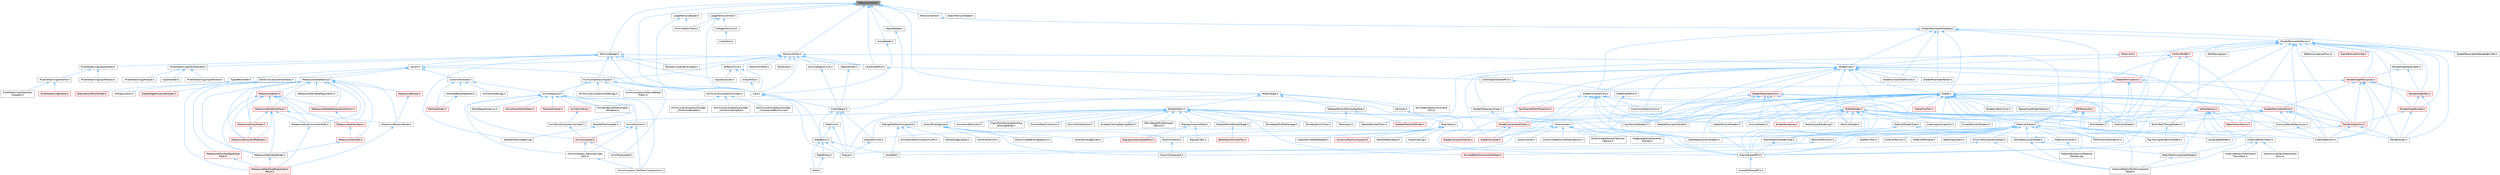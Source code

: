 digraph "MemoryArchive.h"
{
 // INTERACTIVE_SVG=YES
 // LATEX_PDF_SIZE
  bgcolor="transparent";
  edge [fontname=Helvetica,fontsize=10,labelfontname=Helvetica,labelfontsize=10];
  node [fontname=Helvetica,fontsize=10,shape=box,height=0.2,width=0.4];
  Node1 [id="Node000001",label="MemoryArchive.h",height=0.2,width=0.4,color="gray40", fillcolor="grey60", style="filled", fontcolor="black",tooltip=" "];
  Node1 -> Node2 [id="edge1_Node000001_Node000002",dir="back",color="steelblue1",style="solid",tooltip=" "];
  Node2 [id="Node000002",label="ArrayReader.h",height=0.2,width=0.4,color="grey40", fillcolor="white", style="filled",URL="$d8/d40/ArrayReader_8h.html",tooltip=" "];
  Node2 -> Node3 [id="edge2_Node000002_Node000003",dir="back",color="steelblue1",style="solid",tooltip=" "];
  Node3 [id="Node000003",label="Core.h",height=0.2,width=0.4,color="grey40", fillcolor="white", style="filled",URL="$d6/dd7/Core_8h.html",tooltip=" "];
  Node3 -> Node4 [id="edge3_Node000003_Node000004",dir="back",color="steelblue1",style="solid",tooltip=" "];
  Node4 [id="Node000004",label="CoreUObject.h",height=0.2,width=0.4,color="grey40", fillcolor="white", style="filled",URL="$d0/ded/CoreUObject_8h.html",tooltip=" "];
  Node4 -> Node5 [id="edge4_Node000004_Node000005",dir="back",color="steelblue1",style="solid",tooltip=" "];
  Node5 [id="Node000005",label="Engine.h",height=0.2,width=0.4,color="grey40", fillcolor="white", style="filled",URL="$d1/d34/Public_2Engine_8h.html",tooltip=" "];
  Node4 -> Node6 [id="edge5_Node000004_Node000006",dir="back",color="steelblue1",style="solid",tooltip=" "];
  Node6 [id="Node000006",label="EngineMinimal.h",height=0.2,width=0.4,color="grey40", fillcolor="white", style="filled",URL="$d0/d2c/EngineMinimal_8h.html",tooltip=" "];
  Node6 -> Node5 [id="edge6_Node000006_Node000005",dir="back",color="steelblue1",style="solid",tooltip=" "];
  Node4 -> Node7 [id="edge7_Node000004_Node000007",dir="back",color="steelblue1",style="solid",tooltip=" "];
  Node7 [id="Node000007",label="SlateBasics.h",height=0.2,width=0.4,color="grey40", fillcolor="white", style="filled",URL="$da/d2f/SlateBasics_8h.html",tooltip=" "];
  Node7 -> Node5 [id="edge8_Node000007_Node000005",dir="back",color="steelblue1",style="solid",tooltip=" "];
  Node7 -> Node8 [id="edge9_Node000007_Node000008",dir="back",color="steelblue1",style="solid",tooltip=" "];
  Node8 [id="Node000008",label="Slate.h",height=0.2,width=0.4,color="grey40", fillcolor="white", style="filled",URL="$d2/dc0/Slate_8h.html",tooltip=" "];
  Node7 -> Node9 [id="edge10_Node000007_Node000009",dir="back",color="steelblue1",style="solid",tooltip=" "];
  Node9 [id="Node000009",label="SlateExtras.h",height=0.2,width=0.4,color="grey40", fillcolor="white", style="filled",URL="$d8/dec/SlateExtras_8h.html",tooltip=" "];
  Node9 -> Node8 [id="edge11_Node000009_Node000008",dir="back",color="steelblue1",style="solid",tooltip=" "];
  Node7 -> Node10 [id="edge12_Node000007_Node000010",dir="back",color="steelblue1",style="solid",tooltip=" "];
  Node10 [id="Node000010",label="UnrealEd.h",height=0.2,width=0.4,color="grey40", fillcolor="white", style="filled",URL="$d2/d5f/UnrealEd_8h.html",tooltip=" "];
  Node4 -> Node11 [id="edge13_Node000004_Node000011",dir="back",color="steelblue1",style="solid",tooltip=" "];
  Node11 [id="Node000011",label="SlateCore.h",height=0.2,width=0.4,color="grey40", fillcolor="white", style="filled",URL="$dc/d03/SlateCore_8h.html",tooltip=" "];
  Node11 -> Node5 [id="edge14_Node000011_Node000005",dir="back",color="steelblue1",style="solid",tooltip=" "];
  Node11 -> Node7 [id="edge15_Node000011_Node000007",dir="back",color="steelblue1",style="solid",tooltip=" "];
  Node3 -> Node5 [id="edge16_Node000003_Node000005",dir="back",color="steelblue1",style="solid",tooltip=" "];
  Node3 -> Node7 [id="edge17_Node000003_Node000007",dir="back",color="steelblue1",style="solid",tooltip=" "];
  Node1 -> Node3 [id="edge18_Node000001_Node000003",dir="back",color="steelblue1",style="solid",tooltip=" "];
  Node1 -> Node12 [id="edge19_Node000001_Node000012",dir="back",color="steelblue1",style="solid",tooltip=" "];
  Node12 [id="Node000012",label="CoreSharedPCH.h",height=0.2,width=0.4,color="grey40", fillcolor="white", style="filled",URL="$d8/de5/CoreSharedPCH_8h.html",tooltip=" "];
  Node12 -> Node13 [id="edge20_Node000012_Node000013",dir="back",color="steelblue1",style="solid",tooltip=" "];
  Node13 [id="Node000013",label="CoreUObjectSharedPCH.h",height=0.2,width=0.4,color="grey40", fillcolor="white", style="filled",URL="$de/d2f/CoreUObjectSharedPCH_8h.html",tooltip=" "];
  Node13 -> Node14 [id="edge21_Node000013_Node000014",dir="back",color="steelblue1",style="solid",tooltip=" "];
  Node14 [id="Node000014",label="SlateSharedPCH.h",height=0.2,width=0.4,color="grey40", fillcolor="white", style="filled",URL="$d1/dfc/SlateSharedPCH_8h.html",tooltip=" "];
  Node14 -> Node15 [id="edge22_Node000014_Node000015",dir="back",color="steelblue1",style="solid",tooltip=" "];
  Node15 [id="Node000015",label="EngineSharedPCH.h",height=0.2,width=0.4,color="grey40", fillcolor="white", style="filled",URL="$dc/dbb/EngineSharedPCH_8h.html",tooltip=" "];
  Node15 -> Node16 [id="edge23_Node000015_Node000016",dir="back",color="steelblue1",style="solid",tooltip=" "];
  Node16 [id="Node000016",label="UnrealEdSharedPCH.h",height=0.2,width=0.4,color="grey40", fillcolor="white", style="filled",URL="$d1/de6/UnrealEdSharedPCH_8h.html",tooltip=" "];
  Node1 -> Node17 [id="edge24_Node000001_Node000017",dir="back",color="steelblue1",style="solid",tooltip=" "];
  Node17 [id="Node000017",label="LargeMemoryReader.h",height=0.2,width=0.4,color="grey40", fillcolor="white", style="filled",URL="$db/dd8/LargeMemoryReader_8h.html",tooltip=" "];
  Node17 -> Node18 [id="edge25_Node000017_Node000018",dir="back",color="steelblue1",style="solid",tooltip=" "];
  Node18 [id="Node000018",label="ArchiveStackTrace.h",height=0.2,width=0.4,color="grey40", fillcolor="white", style="filled",URL="$d9/d16/ArchiveStackTrace_8h.html",tooltip=" "];
  Node17 -> Node3 [id="edge26_Node000017_Node000003",dir="back",color="steelblue1",style="solid",tooltip=" "];
  Node1 -> Node19 [id="edge27_Node000001_Node000019",dir="back",color="steelblue1",style="solid",tooltip=" "];
  Node19 [id="Node000019",label="LargeMemoryWriter.h",height=0.2,width=0.4,color="grey40", fillcolor="white", style="filled",URL="$dd/d9e/LargeMemoryWriter_8h.html",tooltip=" "];
  Node19 -> Node18 [id="edge28_Node000019_Node000018",dir="back",color="steelblue1",style="solid",tooltip=" "];
  Node19 -> Node3 [id="edge29_Node000019_Node000003",dir="back",color="steelblue1",style="solid",tooltip=" "];
  Node19 -> Node20 [id="edge30_Node000019_Node000020",dir="back",color="steelblue1",style="solid",tooltip=" "];
  Node20 [id="Node000020",label="FileRegionArchive.h",height=0.2,width=0.4,color="grey40", fillcolor="white", style="filled",URL="$d1/dfe/FileRegionArchive_8h.html",tooltip=" "];
  Node20 -> Node21 [id="edge31_Node000020_Node000021",dir="back",color="steelblue1",style="solid",tooltip=" "];
  Node21 [id="Node000021",label="LinkerSave.h",height=0.2,width=0.4,color="grey40", fillcolor="white", style="filled",URL="$d5/d31/LinkerSave_8h.html",tooltip=" "];
  Node1 -> Node22 [id="edge32_Node000001_Node000022",dir="back",color="steelblue1",style="solid",tooltip=" "];
  Node22 [id="Node000022",label="MemoryHasher.h",height=0.2,width=0.4,color="grey40", fillcolor="white", style="filled",URL="$d5/de0/MemoryHasher_8h.html",tooltip=" "];
  Node22 -> Node23 [id="edge33_Node000022_Node000023",dir="back",color="steelblue1",style="solid",tooltip=" "];
  Node23 [id="Node000023",label="ShaderParameterMetadata.h",height=0.2,width=0.4,color="grey40", fillcolor="white", style="filled",URL="$d6/df9/ShaderParameterMetadata_8h.html",tooltip=" "];
  Node23 -> Node24 [id="edge34_Node000023_Node000024",dir="back",color="steelblue1",style="solid",tooltip=" "];
  Node24 [id="Node000024",label="BinkShaders.h",height=0.2,width=0.4,color="grey40", fillcolor="white", style="filled",URL="$d8/d97/BinkShaders_8h.html",tooltip=" "];
  Node23 -> Node25 [id="edge35_Node000023_Node000025",dir="back",color="steelblue1",style="solid",tooltip=" "];
  Node25 [id="Node000025",label="Shader.h",height=0.2,width=0.4,color="grey40", fillcolor="white", style="filled",URL="$d2/dac/Shader_8h.html",tooltip=" "];
  Node25 -> Node24 [id="edge36_Node000025_Node000024",dir="back",color="steelblue1",style="solid",tooltip=" "];
  Node25 -> Node26 [id="edge37_Node000025_Node000026",dir="back",color="steelblue1",style="solid",tooltip=" "];
  Node26 [id="Node000026",label="ClearReplacementShaders.h",height=0.2,width=0.4,color="grey40", fillcolor="white", style="filled",URL="$d9/d4e/ClearReplacementShaders_8h.html",tooltip=" "];
  Node25 -> Node27 [id="edge38_Node000025_Node000027",dir="back",color="steelblue1",style="solid",tooltip=" "];
  Node27 [id="Node000027",label="CommonRenderResources.h",height=0.2,width=0.4,color="grey40", fillcolor="white", style="filled",URL="$d3/d27/CommonRenderResources_8h.html",tooltip=" "];
  Node27 -> Node28 [id="edge39_Node000027_Node000028",dir="back",color="steelblue1",style="solid",tooltip=" "];
  Node28 [id="Node000028",label="PixelShaderUtils.h",height=0.2,width=0.4,color="grey40", fillcolor="white", style="filled",URL="$d1/dc7/PixelShaderUtils_8h.html",tooltip=" "];
  Node25 -> Node29 [id="edge40_Node000025_Node000029",dir="back",color="steelblue1",style="solid",tooltip=" "];
  Node29 [id="Node000029",label="CopyTextureShaders.h",height=0.2,width=0.4,color="grey40", fillcolor="white", style="filled",URL="$dc/d7f/CopyTextureShaders_8h.html",tooltip=" "];
  Node25 -> Node30 [id="edge41_Node000025_Node000030",dir="back",color="steelblue1",style="solid",tooltip=" "];
  Node30 [id="Node000030",label="CubemapUnwrapUtils.h",height=0.2,width=0.4,color="grey40", fillcolor="white", style="filled",URL="$dd/d68/CubemapUnwrapUtils_8h.html",tooltip=" "];
  Node25 -> Node31 [id="edge42_Node000025_Node000031",dir="back",color="steelblue1",style="solid",tooltip=" "];
  Node31 [id="Node000031",label="DebugViewModeInterface.h",height=0.2,width=0.4,color="grey40", fillcolor="white", style="filled",URL="$d9/dfb/DebugViewModeInterface_8h.html",tooltip=" "];
  Node25 -> Node15 [id="edge43_Node000025_Node000015",dir="back",color="steelblue1",style="solid",tooltip=" "];
  Node25 -> Node32 [id="edge44_Node000025_Node000032",dir="back",color="steelblue1",style="solid",tooltip=" "];
  Node32 [id="Node000032",label="GlobalShader.h",height=0.2,width=0.4,color="red", fillcolor="#FFF0F0", style="filled",URL="$db/de3/GlobalShader_8h.html",tooltip=" "];
  Node32 -> Node24 [id="edge45_Node000032_Node000024",dir="back",color="steelblue1",style="solid",tooltip=" "];
  Node32 -> Node33 [id="edge46_Node000032_Node000033",dir="back",color="steelblue1",style="solid",tooltip=" "];
  Node33 [id="Node000033",label="BuiltInRayTracingShaders.h",height=0.2,width=0.4,color="grey40", fillcolor="white", style="filled",URL="$d4/d9b/BuiltInRayTracingShaders_8h.html",tooltip=" "];
  Node33 -> Node34 [id="edge47_Node000033_Node000034",dir="back",color="steelblue1",style="solid",tooltip=" "];
  Node34 [id="Node000034",label="RayTracingValidationShaders.h",height=0.2,width=0.4,color="grey40", fillcolor="white", style="filled",URL="$d2/d6c/RayTracingValidationShaders_8h.html",tooltip=" "];
  Node32 -> Node26 [id="edge48_Node000032_Node000026",dir="back",color="steelblue1",style="solid",tooltip=" "];
  Node32 -> Node27 [id="edge49_Node000032_Node000027",dir="back",color="steelblue1",style="solid",tooltip=" "];
  Node32 -> Node29 [id="edge50_Node000032_Node000029",dir="back",color="steelblue1",style="solid",tooltip=" "];
  Node32 -> Node30 [id="edge51_Node000032_Node000030",dir="back",color="steelblue1",style="solid",tooltip=" "];
  Node32 -> Node15 [id="edge52_Node000032_Node000015",dir="back",color="steelblue1",style="solid",tooltip=" "];
  Node32 -> Node35 [id="edge53_Node000032_Node000035",dir="back",color="steelblue1",style="solid",tooltip=" "];
  Node35 [id="Node000035",label="MaterialShaderType.h",height=0.2,width=0.4,color="grey40", fillcolor="white", style="filled",URL="$d9/d8e/MaterialShaderType_8h.html",tooltip=" "];
  Node35 -> Node15 [id="edge54_Node000035_Node000015",dir="back",color="steelblue1",style="solid",tooltip=" "];
  Node35 -> Node36 [id="edge55_Node000035_Node000036",dir="back",color="steelblue1",style="solid",tooltip=" "];
  Node36 [id="Node000036",label="MeshMaterialShaderType.h",height=0.2,width=0.4,color="grey40", fillcolor="white", style="filled",URL="$d1/d45/MeshMaterialShaderType_8h.html",tooltip=" "];
  Node36 -> Node15 [id="edge56_Node000036_Node000015",dir="back",color="steelblue1",style="solid",tooltip=" "];
  Node35 -> Node37 [id="edge57_Node000035_Node000037",dir="back",color="steelblue1",style="solid",tooltip=" "];
  Node37 [id="Node000037",label="NaniteResourcesHelper.h",height=0.2,width=0.4,color="grey40", fillcolor="white", style="filled",URL="$dc/d48/NaniteResourcesHelper_8h.html",tooltip=" "];
  Node37 -> Node38 [id="edge58_Node000037_Node000038",dir="back",color="steelblue1",style="solid",tooltip=" "];
  Node38 [id="Node000038",label="InstancedStaticMeshComponent\lHelper.h",height=0.2,width=0.4,color="grey40", fillcolor="white", style="filled",URL="$dc/dc7/InstancedStaticMeshComponentHelper_8h.html",tooltip=" "];
  Node37 -> Node37 [id="edge59_Node000037_Node000037",dir="back",color="steelblue1",style="solid",tooltip=" "];
  Node37 -> Node39 [id="edge60_Node000037_Node000039",dir="back",color="steelblue1",style="solid",tooltip=" "];
  Node39 [id="Node000039",label="StaticMeshComponentHelper.h",height=0.2,width=0.4,color="grey40", fillcolor="white", style="filled",URL="$dc/dc1/StaticMeshComponentHelper_8h.html",tooltip=" "];
  Node39 -> Node38 [id="edge61_Node000039_Node000038",dir="back",color="steelblue1",style="solid",tooltip=" "];
  Node32 -> Node41 [id="edge62_Node000032_Node000041",dir="back",color="steelblue1",style="solid",tooltip=" "];
  Node41 [id="Node000041",label="OculusShaders.h",height=0.2,width=0.4,color="grey40", fillcolor="white", style="filled",URL="$d5/d66/OculusShaders_8h.html",tooltip=" "];
  Node32 -> Node42 [id="edge63_Node000032_Node000042",dir="back",color="steelblue1",style="solid",tooltip=" "];
  Node42 [id="Node000042",label="OneColorShader.h",height=0.2,width=0.4,color="grey40", fillcolor="white", style="filled",URL="$dc/d2c/OneColorShader_8h.html",tooltip=" "];
  Node32 -> Node28 [id="edge64_Node000032_Node000028",dir="back",color="steelblue1",style="solid",tooltip=" "];
  Node32 -> Node44 [id="edge65_Node000032_Node000044",dir="back",color="steelblue1",style="solid",tooltip=" "];
  Node44 [id="Node000044",label="ResolveShader.h",height=0.2,width=0.4,color="grey40", fillcolor="white", style="filled",URL="$d0/d1c/ResolveShader_8h.html",tooltip=" "];
  Node32 -> Node45 [id="edge66_Node000032_Node000045",dir="back",color="steelblue1",style="solid",tooltip=" "];
  Node45 [id="Node000045",label="ScreenRendering.h",height=0.2,width=0.4,color="red", fillcolor="#FFF0F0", style="filled",URL="$d8/d7a/ScreenRendering_8h.html",tooltip=" "];
  Node32 -> Node48 [id="edge67_Node000032_Node000048",dir="back",color="steelblue1",style="solid",tooltip=" "];
  Node48 [id="Node000048",label="SimpleElementShaders.h",height=0.2,width=0.4,color="grey40", fillcolor="white", style="filled",URL="$d3/df4/SimpleElementShaders_8h.html",tooltip=" "];
  Node32 -> Node49 [id="edge68_Node000032_Node000049",dir="back",color="steelblue1",style="solid",tooltip=" "];
  Node49 [id="Node000049",label="StereoLayerRendering.h",height=0.2,width=0.4,color="grey40", fillcolor="white", style="filled",URL="$d9/dee/StereoLayerRendering_8h.html",tooltip=" "];
  Node32 -> Node50 [id="edge69_Node000032_Node000050",dir="back",color="steelblue1",style="solid",tooltip=" "];
  Node50 [id="Node000050",label="UpdateDescriptorHandle.h",height=0.2,width=0.4,color="grey40", fillcolor="white", style="filled",URL="$d4/dfc/UpdateDescriptorHandle_8h.html",tooltip=" "];
  Node32 -> Node51 [id="edge70_Node000032_Node000051",dir="back",color="steelblue1",style="solid",tooltip=" "];
  Node51 [id="Node000051",label="UpdateTextureShaders.h",height=0.2,width=0.4,color="grey40", fillcolor="white", style="filled",URL="$d6/d1e/UpdateTextureShaders_8h.html",tooltip=" "];
  Node25 -> Node52 [id="edge71_Node000025_Node000052",dir="back",color="steelblue1",style="solid",tooltip=" "];
  Node52 [id="Node000052",label="HairStrandsMeshProjection.h",height=0.2,width=0.4,color="red", fillcolor="#FFF0F0", style="filled",URL="$d9/d55/HairStrandsMeshProjection_8h.html",tooltip=" "];
  Node52 -> Node53 [id="edge72_Node000052_Node000053",dir="back",color="steelblue1",style="solid",tooltip=" "];
  Node53 [id="Node000053",label="GroomBindingBuilder.h",height=0.2,width=0.4,color="grey40", fillcolor="white", style="filled",URL="$d2/d2f/GroomBindingBuilder_8h.html",tooltip=" "];
  Node25 -> Node66 [id="edge73_Node000025_Node000066",dir="back",color="steelblue1",style="solid",tooltip=" "];
  Node66 [id="Node000066",label="InteractiveTool.h",height=0.2,width=0.4,color="red", fillcolor="#FFF0F0", style="filled",URL="$d5/d55/InteractiveTool_8h.html",tooltip=" "];
  Node25 -> Node35 [id="edge74_Node000025_Node000035",dir="back",color="steelblue1",style="solid",tooltip=" "];
  Node25 -> Node256 [id="edge75_Node000025_Node000256",dir="back",color="steelblue1",style="solid",tooltip=" "];
  Node256 [id="Node000256",label="MaterialShared.h",height=0.2,width=0.4,color="grey40", fillcolor="white", style="filled",URL="$d7/d0b/MaterialShared_8h.html",tooltip=" "];
  Node256 -> Node130 [id="edge76_Node000256_Node000130",dir="back",color="steelblue1",style="solid",tooltip=" "];
  Node130 [id="Node000130",label="AddPatchTool.h",height=0.2,width=0.4,color="grey40", fillcolor="white", style="filled",URL="$d5/deb/AddPatchTool_8h.html",tooltip=" "];
  Node256 -> Node5 [id="edge77_Node000256_Node000005",dir="back",color="steelblue1",style="solid",tooltip=" "];
  Node256 -> Node6 [id="edge78_Node000256_Node000006",dir="back",color="steelblue1",style="solid",tooltip=" "];
  Node256 -> Node15 [id="edge79_Node000256_Node000015",dir="back",color="steelblue1",style="solid",tooltip=" "];
  Node256 -> Node257 [id="edge80_Node000256_Node000257",dir="back",color="steelblue1",style="solid",tooltip=" "];
  Node257 [id="Node000257",label="ExternalTexture.h",height=0.2,width=0.4,color="grey40", fillcolor="white", style="filled",URL="$de/d93/ExternalTexture_8h.html",tooltip=" "];
  Node256 -> Node258 [id="edge81_Node000256_Node000258",dir="back",color="steelblue1",style="solid",tooltip=" "];
  Node258 [id="Node000258",label="InstancedStaticMesh.h",height=0.2,width=0.4,color="grey40", fillcolor="white", style="filled",URL="$dd/d89/InstancedStaticMesh_8h.html",tooltip=" "];
  Node258 -> Node259 [id="edge82_Node000258_Node000259",dir="back",color="steelblue1",style="solid",tooltip=" "];
  Node259 [id="Node000259",label="HierarchicalStaticMeshScene\lProxy.h",height=0.2,width=0.4,color="grey40", fillcolor="white", style="filled",URL="$d3/d4d/HierarchicalStaticMeshSceneProxy_8h.html",tooltip=" "];
  Node258 -> Node38 [id="edge83_Node000258_Node000038",dir="back",color="steelblue1",style="solid",tooltip=" "];
  Node258 -> Node260 [id="edge84_Node000258_Node000260",dir="back",color="steelblue1",style="solid",tooltip=" "];
  Node260 [id="Node000260",label="InstancedStaticMeshScene\lProxyDesc.h",height=0.2,width=0.4,color="grey40", fillcolor="white", style="filled",URL="$db/dcf/InstancedStaticMeshSceneProxyDesc_8h.html",tooltip=" "];
  Node256 -> Node261 [id="edge85_Node000256_Node000261",dir="back",color="steelblue1",style="solid",tooltip=" "];
  Node261 [id="Node000261",label="LandscapeRender.h",height=0.2,width=0.4,color="grey40", fillcolor="white", style="filled",URL="$df/d67/LandscapeRender_8h.html",tooltip=" "];
  Node256 -> Node262 [id="edge86_Node000256_Node000262",dir="back",color="steelblue1",style="solid",tooltip=" "];
  Node262 [id="Node000262",label="MaterialCompiler.h",height=0.2,width=0.4,color="grey40", fillcolor="white", style="filled",URL="$df/df8/MaterialCompiler_8h.html",tooltip=" "];
  Node262 -> Node263 [id="edge87_Node000262_Node000263",dir="back",color="steelblue1",style="solid",tooltip=" "];
  Node263 [id="Node000263",label="MaterialExpressionMaterial\lSample.cpp",height=0.2,width=0.4,color="grey40", fillcolor="white", style="filled",URL="$d0/dbd/MaterialExpressionMaterialSample_8cpp.html",tooltip=" "];
  Node256 -> Node263 [id="edge88_Node000256_Node000263",dir="back",color="steelblue1",style="solid",tooltip=" "];
  Node256 -> Node264 [id="edge89_Node000256_Node000264",dir="back",color="steelblue1",style="solid",tooltip=" "];
  Node264 [id="Node000264",label="MaterialIRModule.h",height=0.2,width=0.4,color="grey40", fillcolor="white", style="filled",URL="$d4/dc2/MaterialIRModule_8h.html",tooltip=" "];
  Node256 -> Node37 [id="edge90_Node000256_Node000037",dir="back",color="steelblue1",style="solid",tooltip=" "];
  Node256 -> Node265 [id="edge91_Node000256_Node000265",dir="back",color="steelblue1",style="solid",tooltip=" "];
  Node265 [id="Node000265",label="PSOPrecacheValidation.h",height=0.2,width=0.4,color="grey40", fillcolor="white", style="filled",URL="$d0/d55/PSOPrecacheValidation_8h.html",tooltip=" "];
  Node256 -> Node266 [id="edge92_Node000256_Node000266",dir="back",color="steelblue1",style="solid",tooltip=" "];
  Node266 [id="Node000266",label="ParticleDefinitions.h",height=0.2,width=0.4,color="grey40", fillcolor="white", style="filled",URL="$db/dde/ParticleDefinitions_8h.html",tooltip=" "];
  Node266 -> Node10 [id="edge93_Node000266_Node000010",dir="back",color="steelblue1",style="solid",tooltip=" "];
  Node256 -> Node267 [id="edge94_Node000256_Node000267",dir="back",color="steelblue1",style="solid",tooltip=" "];
  Node267 [id="Node000267",label="PrimitiveComponentHelper.h",height=0.2,width=0.4,color="grey40", fillcolor="white", style="filled",URL="$d1/d08/PrimitiveComponentHelper_8h.html",tooltip=" "];
  Node267 -> Node38 [id="edge95_Node000267_Node000038",dir="back",color="steelblue1",style="solid",tooltip=" "];
  Node267 -> Node268 [id="edge96_Node000267_Node000268",dir="back",color="steelblue1",style="solid",tooltip=" "];
  Node268 [id="Node000268",label="SkinnedMeshComponentHelper.h",height=0.2,width=0.4,color="red", fillcolor="#FFF0F0", style="filled",URL="$db/d81/SkinnedMeshComponentHelper_8h.html",tooltip=" "];
  Node256 -> Node270 [id="edge97_Node000256_Node000270",dir="back",color="steelblue1",style="solid",tooltip=" "];
  Node270 [id="Node000270",label="WaterSubsystem.h",height=0.2,width=0.4,color="grey40", fillcolor="white", style="filled",URL="$d0/d57/WaterSubsystem_8h.html",tooltip=" "];
  Node25 -> Node36 [id="edge98_Node000025_Node000036",dir="back",color="steelblue1",style="solid",tooltip=" "];
  Node25 -> Node41 [id="edge99_Node000025_Node000041",dir="back",color="steelblue1",style="solid",tooltip=" "];
  Node25 -> Node42 [id="edge100_Node000025_Node000042",dir="back",color="steelblue1",style="solid",tooltip=" "];
  Node25 -> Node271 [id="edge101_Node000025_Node000271",dir="back",color="steelblue1",style="solid",tooltip=" "];
  Node271 [id="Node000271",label="PSOPrecache.h",height=0.2,width=0.4,color="red", fillcolor="#FFF0F0", style="filled",URL="$d5/d11/PSOPrecache_8h.html",tooltip=" "];
  Node271 -> Node55 [id="edge102_Node000271_Node000055",dir="back",color="steelblue1",style="solid",tooltip=" "];
  Node55 [id="Node000055",label="GroomAsset.h",height=0.2,width=0.4,color="grey40", fillcolor="white", style="filled",URL="$d8/df1/GroomAsset_8h.html",tooltip=" "];
  Node55 -> Node56 [id="edge103_Node000055_Node000056",dir="back",color="steelblue1",style="solid",tooltip=" "];
  Node56 [id="Node000056",label="GroomCache.h",height=0.2,width=0.4,color="grey40", fillcolor="white", style="filled",URL="$d7/d6e/GroomCache_8h.html",tooltip=" "];
  Node55 -> Node57 [id="edge104_Node000055_Node000057",dir="back",color="steelblue1",style="solid",tooltip=" "];
  Node57 [id="Node000057",label="GroomComponent.h",height=0.2,width=0.4,color="grey40", fillcolor="white", style="filled",URL="$de/d2e/GroomComponent_8h.html",tooltip=" "];
  Node55 -> Node58 [id="edge105_Node000055_Node000058",dir="back",color="steelblue1",style="solid",tooltip=" "];
  Node58 [id="Node000058",label="GroomCreateFollicleMaskOptions.h",height=0.2,width=0.4,color="grey40", fillcolor="white", style="filled",URL="$d7/d8b/GroomCreateFollicleMaskOptions_8h.html",tooltip=" "];
  Node55 -> Node59 [id="edge106_Node000055_Node000059",dir="back",color="steelblue1",style="solid",tooltip=" "];
  Node59 [id="Node000059",label="GroomCreateStrandsTextures\lOptions.h",height=0.2,width=0.4,color="grey40", fillcolor="white", style="filled",URL="$da/dfc/GroomCreateStrandsTexturesOptions_8h.html",tooltip=" "];
  Node55 -> Node60 [id="edge107_Node000055_Node000060",dir="back",color="steelblue1",style="solid",tooltip=" "];
  Node60 [id="Node000060",label="GroomInstance.h",height=0.2,width=0.4,color="grey40", fillcolor="white", style="filled",URL="$dd/d47/GroomInstance_8h.html",tooltip=" "];
  Node60 -> Node57 [id="edge108_Node000060_Node000057",dir="back",color="steelblue1",style="solid",tooltip=" "];
  Node55 -> Node61 [id="edge109_Node000055_Node000061",dir="back",color="steelblue1",style="solid",tooltip=" "];
  Node61 [id="Node000061",label="NiagaraDataInterfaceHair\lStrands.h",height=0.2,width=0.4,color="grey40", fillcolor="white", style="filled",URL="$da/dd2/NiagaraDataInterfaceHairStrands_8h.html",tooltip=" "];
  Node271 -> Node38 [id="edge110_Node000271_Node000038",dir="back",color="steelblue1",style="solid",tooltip=" "];
  Node271 -> Node256 [id="edge111_Node000271_Node000256",dir="back",color="steelblue1",style="solid",tooltip=" "];
  Node271 -> Node265 [id="edge112_Node000271_Node000265",dir="back",color="steelblue1",style="solid",tooltip=" "];
  Node271 -> Node39 [id="edge113_Node000271_Node000039",dir="back",color="steelblue1",style="solid",tooltip=" "];
  Node25 -> Node28 [id="edge114_Node000025_Node000028",dir="back",color="steelblue1",style="solid",tooltip=" "];
  Node25 -> Node432 [id="edge115_Node000025_Node000432",dir="back",color="steelblue1",style="solid",tooltip=" "];
  Node432 [id="Node000432",label="RenderGraphUtils.h",height=0.2,width=0.4,color="red", fillcolor="#FFF0F0", style="filled",URL="$d6/d45/RenderGraphUtils_8h.html",tooltip=" "];
  Node432 -> Node26 [id="edge116_Node000432_Node000026",dir="back",color="steelblue1",style="solid",tooltip=" "];
  Node432 -> Node28 [id="edge117_Node000432_Node000028",dir="back",color="steelblue1",style="solid",tooltip=" "];
  Node432 -> Node452 [id="edge118_Node000432_Node000452",dir="back",color="steelblue1",style="solid",tooltip=" "];
  Node452 [id="Node000452",label="RenderGraph.h",height=0.2,width=0.4,color="grey40", fillcolor="white", style="filled",URL="$d7/dd9/RenderGraph_8h.html",tooltip=" "];
  Node25 -> Node44 [id="edge119_Node000025_Node000044",dir="back",color="steelblue1",style="solid",tooltip=" "];
  Node25 -> Node45 [id="edge120_Node000025_Node000045",dir="back",color="steelblue1",style="solid",tooltip=" "];
  Node25 -> Node453 [id="edge121_Node000025_Node000453",dir="back",color="steelblue1",style="solid",tooltip=" "];
  Node453 [id="Node000453",label="ShaderCodeArchive.h",height=0.2,width=0.4,color="grey40", fillcolor="white", style="filled",URL="$d4/dfd/ShaderCodeArchive_8h.html",tooltip=" "];
  Node25 -> Node454 [id="edge122_Node000025_Node000454",dir="back",color="steelblue1",style="solid",tooltip=" "];
  Node454 [id="Node000454",label="ShaderCompiler.h",height=0.2,width=0.4,color="red", fillcolor="#FFF0F0", style="filled",URL="$d4/de9/ShaderCompiler_8h.html",tooltip=" "];
  Node25 -> Node457 [id="edge123_Node000025_Node000457",dir="back",color="steelblue1",style="solid",tooltip=" "];
  Node457 [id="Node000457",label="ShaderCompilerJobTypes.h",height=0.2,width=0.4,color="red", fillcolor="#FFF0F0", style="filled",URL="$d4/df1/ShaderCompilerJobTypes_8h.html",tooltip=" "];
  Node457 -> Node454 [id="edge124_Node000457_Node000454",dir="back",color="steelblue1",style="solid",tooltip=" "];
  Node457 -> Node458 [id="edge125_Node000457_Node000458",dir="back",color="steelblue1",style="solid",tooltip=" "];
  Node458 [id="Node000458",label="ShaderCompilerInternal.h",height=0.2,width=0.4,color="red", fillcolor="#FFF0F0", style="filled",URL="$df/dff/ShaderCompilerInternal_8h.html",tooltip=" "];
  Node25 -> Node460 [id="edge126_Node000025_Node000460",dir="back",color="steelblue1",style="solid",tooltip=" "];
  Node460 [id="Node000460",label="ShaderParameterStruct.h",height=0.2,width=0.4,color="red", fillcolor="#FFF0F0", style="filled",URL="$dc/d10/ShaderParameterStruct_8h.html",tooltip=" "];
  Node460 -> Node24 [id="edge127_Node000460_Node000024",dir="back",color="steelblue1",style="solid",tooltip=" "];
  Node460 -> Node33 [id="edge128_Node000460_Node000033",dir="back",color="steelblue1",style="solid",tooltip=" "];
  Node460 -> Node27 [id="edge129_Node000460_Node000027",dir="back",color="steelblue1",style="solid",tooltip=" "];
  Node460 -> Node42 [id="edge130_Node000460_Node000042",dir="back",color="steelblue1",style="solid",tooltip=" "];
  Node460 -> Node28 [id="edge131_Node000460_Node000028",dir="back",color="steelblue1",style="solid",tooltip=" "];
  Node460 -> Node452 [id="edge132_Node000460_Node000452",dir="back",color="steelblue1",style="solid",tooltip=" "];
  Node460 -> Node432 [id="edge133_Node000460_Node000432",dir="back",color="steelblue1",style="solid",tooltip=" "];
  Node25 -> Node48 [id="edge134_Node000025_Node000048",dir="back",color="steelblue1",style="solid",tooltip=" "];
  Node25 -> Node49 [id="edge135_Node000025_Node000049",dir="back",color="steelblue1",style="solid",tooltip=" "];
  Node25 -> Node50 [id="edge136_Node000025_Node000050",dir="back",color="steelblue1",style="solid",tooltip=" "];
  Node25 -> Node51 [id="edge137_Node000025_Node000051",dir="back",color="steelblue1",style="solid",tooltip=" "];
  Node25 -> Node461 [id="edge138_Node000025_Node000461",dir="back",color="steelblue1",style="solid",tooltip=" "];
  Node461 [id="Node000461",label="VertexFactory.h",height=0.2,width=0.4,color="red", fillcolor="#FFF0F0", style="filled",URL="$d8/dc4/VertexFactory_8h.html",tooltip=" "];
  Node461 -> Node15 [id="edge139_Node000461_Node000015",dir="back",color="steelblue1",style="solid",tooltip=" "];
  Node461 -> Node258 [id="edge140_Node000461_Node000258",dir="back",color="steelblue1",style="solid",tooltip=" "];
  Node461 -> Node261 [id="edge141_Node000461_Node000261",dir="back",color="steelblue1",style="solid",tooltip=" "];
  Node461 -> Node256 [id="edge142_Node000461_Node000256",dir="back",color="steelblue1",style="solid",tooltip=" "];
  Node461 -> Node457 [id="edge143_Node000461_Node000457",dir="back",color="steelblue1",style="solid",tooltip=" "];
  Node461 -> Node39 [id="edge144_Node000461_Node000039",dir="back",color="steelblue1",style="solid",tooltip=" "];
  Node461 -> Node581 [id="edge145_Node000461_Node000581",dir="back",color="steelblue1",style="solid",tooltip=" "];
  Node581 [id="Node000581",label="WaterVertexFactory.h",height=0.2,width=0.4,color="red", fillcolor="#FFF0F0", style="filled",URL="$da/da0/WaterVertexFactory_8h.html",tooltip=" "];
  Node23 -> Node582 [id="edge146_Node000023_Node000582",dir="back",color="steelblue1",style="solid",tooltip=" "];
  Node582 [id="Node000582",label="ShaderCompilerCore.h",height=0.2,width=0.4,color="grey40", fillcolor="white", style="filled",URL="$d0/d99/ShaderCompilerCore_8h.html",tooltip=" "];
  Node582 -> Node26 [id="edge147_Node000582_Node000026",dir="back",color="steelblue1",style="solid",tooltip=" "];
  Node582 -> Node29 [id="edge148_Node000582_Node000029",dir="back",color="steelblue1",style="solid",tooltip=" "];
  Node582 -> Node583 [id="edge149_Node000582_Node000583",dir="back",color="steelblue1",style="solid",tooltip=" "];
  Node583 [id="Node000583",label="CrossCompilerCommon.h",height=0.2,width=0.4,color="grey40", fillcolor="white", style="filled",URL="$d4/d2c/CrossCompilerCommon_8h.html",tooltip=" "];
  Node582 -> Node256 [id="edge150_Node000582_Node000256",dir="back",color="steelblue1",style="solid",tooltip=" "];
  Node582 -> Node34 [id="edge151_Node000582_Node000034",dir="back",color="steelblue1",style="solid",tooltip=" "];
  Node582 -> Node454 [id="edge152_Node000582_Node000454",dir="back",color="steelblue1",style="solid",tooltip=" "];
  Node582 -> Node458 [id="edge153_Node000582_Node000458",dir="back",color="steelblue1",style="solid",tooltip=" "];
  Node582 -> Node457 [id="edge154_Node000582_Node000457",dir="back",color="steelblue1",style="solid",tooltip=" "];
  Node582 -> Node584 [id="edge155_Node000582_Node000584",dir="back",color="steelblue1",style="solid",tooltip=" "];
  Node584 [id="Node000584",label="ShaderPreprocessTypes.h",height=0.2,width=0.4,color="grey40", fillcolor="white", style="filled",URL="$d7/d96/ShaderPreprocessTypes_8h.html",tooltip=" "];
  Node584 -> Node457 [id="edge156_Node000584_Node000457",dir="back",color="steelblue1",style="solid",tooltip=" "];
  Node582 -> Node50 [id="edge157_Node000582_Node000050",dir="back",color="steelblue1",style="solid",tooltip=" "];
  Node582 -> Node51 [id="edge158_Node000582_Node000051",dir="back",color="steelblue1",style="solid",tooltip=" "];
  Node23 -> Node585 [id="edge159_Node000023_Node000585",dir="back",color="steelblue1",style="solid",tooltip=" "];
  Node585 [id="Node000585",label="ShaderCompilerDefinitions.h",height=0.2,width=0.4,color="grey40", fillcolor="white", style="filled",URL="$d1/dc9/ShaderCompilerDefinitions_8h.html",tooltip=" "];
  Node23 -> Node586 [id="edge160_Node000023_Node000586",dir="back",color="steelblue1",style="solid",tooltip=" "];
  Node586 [id="Node000586",label="ShaderCore.h",height=0.2,width=0.4,color="grey40", fillcolor="white", style="filled",URL="$d2/dc9/ShaderCore_8h.html",tooltip=" "];
  Node586 -> Node26 [id="edge161_Node000586_Node000026",dir="back",color="steelblue1",style="solid",tooltip=" "];
  Node586 -> Node29 [id="edge162_Node000586_Node000029",dir="back",color="steelblue1",style="solid",tooltip=" "];
  Node586 -> Node583 [id="edge163_Node000586_Node000583",dir="back",color="steelblue1",style="solid",tooltip=" "];
  Node586 -> Node15 [id="edge164_Node000586_Node000015",dir="back",color="steelblue1",style="solid",tooltip=" "];
  Node586 -> Node42 [id="edge165_Node000586_Node000042",dir="back",color="steelblue1",style="solid",tooltip=" "];
  Node586 -> Node44 [id="edge166_Node000586_Node000044",dir="back",color="steelblue1",style="solid",tooltip=" "];
  Node586 -> Node25 [id="edge167_Node000586_Node000025",dir="back",color="steelblue1",style="solid",tooltip=" "];
  Node586 -> Node454 [id="edge168_Node000586_Node000454",dir="back",color="steelblue1",style="solid",tooltip=" "];
  Node586 -> Node582 [id="edge169_Node000586_Node000582",dir="back",color="steelblue1",style="solid",tooltip=" "];
  Node586 -> Node585 [id="edge170_Node000586_Node000585",dir="back",color="steelblue1",style="solid",tooltip=" "];
  Node586 -> Node587 [id="edge171_Node000586_Node000587",dir="back",color="steelblue1",style="solid",tooltip=" "];
  Node587 [id="Node000587",label="ShaderParameterParser.h",height=0.2,width=0.4,color="grey40", fillcolor="white", style="filled",URL="$d0/d21/ShaderParameterParser_8h.html",tooltip=" "];
  Node586 -> Node588 [id="edge172_Node000586_Node000588",dir="back",color="steelblue1",style="solid",tooltip=" "];
  Node588 [id="Node000588",label="ShaderParameterUtils.h",height=0.2,width=0.4,color="red", fillcolor="#FFF0F0", style="filled",URL="$d9/dfb/ShaderParameterUtils_8h.html",tooltip=" "];
  Node588 -> Node24 [id="edge173_Node000588_Node000024",dir="back",color="steelblue1",style="solid",tooltip=" "];
  Node588 -> Node26 [id="edge174_Node000588_Node000026",dir="back",color="steelblue1",style="solid",tooltip=" "];
  Node588 -> Node29 [id="edge175_Node000588_Node000029",dir="back",color="steelblue1",style="solid",tooltip=" "];
  Node588 -> Node15 [id="edge176_Node000588_Node000015",dir="back",color="steelblue1",style="solid",tooltip=" "];
  Node588 -> Node32 [id="edge177_Node000588_Node000032",dir="back",color="steelblue1",style="solid",tooltip=" "];
  Node588 -> Node41 [id="edge178_Node000588_Node000041",dir="back",color="steelblue1",style="solid",tooltip=" "];
  Node588 -> Node42 [id="edge179_Node000588_Node000042",dir="back",color="steelblue1",style="solid",tooltip=" "];
  Node588 -> Node45 [id="edge180_Node000588_Node000045",dir="back",color="steelblue1",style="solid",tooltip=" "];
  Node588 -> Node49 [id="edge181_Node000588_Node000049",dir="back",color="steelblue1",style="solid",tooltip=" "];
  Node588 -> Node50 [id="edge182_Node000588_Node000050",dir="back",color="steelblue1",style="solid",tooltip=" "];
  Node586 -> Node589 [id="edge183_Node000586_Node000589",dir="back",color="steelblue1",style="solid",tooltip=" "];
  Node589 [id="Node000589",label="ShaderPermutation.h",height=0.2,width=0.4,color="red", fillcolor="#FFF0F0", style="filled",URL="$d5/d15/ShaderPermutation_8h.html",tooltip=" "];
  Node589 -> Node24 [id="edge184_Node000589_Node000024",dir="back",color="steelblue1",style="solid",tooltip=" "];
  Node589 -> Node42 [id="edge185_Node000589_Node000042",dir="back",color="steelblue1",style="solid",tooltip=" "];
  Node589 -> Node28 [id="edge186_Node000589_Node000028",dir="back",color="steelblue1",style="solid",tooltip=" "];
  Node589 -> Node25 [id="edge187_Node000589_Node000025",dir="back",color="steelblue1",style="solid",tooltip=" "];
  Node586 -> Node584 [id="edge188_Node000586_Node000584",dir="back",color="steelblue1",style="solid",tooltip=" "];
  Node586 -> Node50 [id="edge189_Node000586_Node000050",dir="back",color="steelblue1",style="solid",tooltip=" "];
  Node586 -> Node461 [id="edge190_Node000586_Node000461",dir="back",color="steelblue1",style="solid",tooltip=" "];
  Node23 -> Node591 [id="edge191_Node000023_Node000591",dir="back",color="steelblue1",style="solid",tooltip=" "];
  Node591 [id="Node000591",label="ShaderParameterMacros.h",height=0.2,width=0.4,color="grey40", fillcolor="white", style="filled",URL="$d6/dbc/ShaderParameterMacros_8h.html",tooltip=" "];
  Node591 -> Node24 [id="edge192_Node000591_Node000024",dir="back",color="steelblue1",style="solid",tooltip=" "];
  Node591 -> Node33 [id="edge193_Node000591_Node000033",dir="back",color="steelblue1",style="solid",tooltip=" "];
  Node591 -> Node27 [id="edge194_Node000591_Node000027",dir="back",color="steelblue1",style="solid",tooltip=" "];
  Node591 -> Node592 [id="edge195_Node000591_Node000592",dir="back",color="steelblue1",style="solid",tooltip=" "];
  Node592 [id="Node000592",label="GPUMessaging.h",height=0.2,width=0.4,color="grey40", fillcolor="white", style="filled",URL="$d2/d19/GPUMessaging_8h.html",tooltip=" "];
  Node591 -> Node593 [id="edge196_Node000591_Node000593",dir="back",color="steelblue1",style="solid",tooltip=" "];
  Node593 [id="Node000593",label="Matrix3x4.h",height=0.2,width=0.4,color="red", fillcolor="#FFF0F0", style="filled",URL="$d6/d44/Matrix3x4_8h.html",tooltip=" "];
  Node593 -> Node393 [id="edge197_Node000593_Node000393",dir="back",color="steelblue1",style="solid",tooltip=" "];
  Node393 [id="Node000393",label="SkeletalRenderPublic.h",height=0.2,width=0.4,color="grey40", fillcolor="white", style="filled",URL="$d5/d40/SkeletalRenderPublic_8h.html",tooltip=" "];
  Node591 -> Node42 [id="edge198_Node000591_Node000042",dir="back",color="steelblue1",style="solid",tooltip=" "];
  Node591 -> Node28 [id="edge199_Node000591_Node000028",dir="back",color="steelblue1",style="solid",tooltip=" "];
  Node591 -> Node595 [id="edge200_Node000591_Node000595",dir="back",color="steelblue1",style="solid",tooltip=" "];
  Node595 [id="Node000595",label="ReflectionCaptureProxy.h",height=0.2,width=0.4,color="grey40", fillcolor="white", style="filled",URL="$df/ddb/ReflectionCaptureProxy_8h.html",tooltip=" "];
  Node591 -> Node452 [id="edge201_Node000591_Node000452",dir="back",color="steelblue1",style="solid",tooltip=" "];
  Node591 -> Node596 [id="edge202_Node000591_Node000596",dir="back",color="steelblue1",style="solid",tooltip=" "];
  Node596 [id="Node000596",label="RenderGraphBuilder.h",height=0.2,width=0.4,color="red", fillcolor="#FFF0F0", style="filled",URL="$d4/d7b/RenderGraphBuilder_8h.html",tooltip=" "];
  Node596 -> Node452 [id="edge203_Node000596_Node000452",dir="back",color="steelblue1",style="solid",tooltip=" "];
  Node596 -> Node432 [id="edge204_Node000596_Node000432",dir="back",color="steelblue1",style="solid",tooltip=" "];
  Node591 -> Node600 [id="edge205_Node000591_Node000600",dir="back",color="steelblue1",style="solid",tooltip=" "];
  Node600 [id="Node000600",label="RenderGraphParameter.h",height=0.2,width=0.4,color="grey40", fillcolor="white", style="filled",URL="$da/d5a/RenderGraphParameter_8h.html",tooltip=" "];
  Node600 -> Node601 [id="edge206_Node000600_Node000601",dir="back",color="steelblue1",style="solid",tooltip=" "];
  Node601 [id="Node000601",label="RenderGraphPass.h",height=0.2,width=0.4,color="red", fillcolor="#FFF0F0", style="filled",URL="$de/d49/RenderGraphPass_8h.html",tooltip=" "];
  Node601 -> Node452 [id="edge207_Node000601_Node000452",dir="back",color="steelblue1",style="solid",tooltip=" "];
  Node601 -> Node596 [id="edge208_Node000601_Node000596",dir="back",color="steelblue1",style="solid",tooltip=" "];
  Node600 -> Node603 [id="edge209_Node000600_Node000603",dir="back",color="steelblue1",style="solid",tooltip=" "];
  Node603 [id="Node000603",label="RenderGraphResources.h",height=0.2,width=0.4,color="red", fillcolor="#FFF0F0", style="filled",URL="$da/da0/RenderGraphResources_8h.html",tooltip=" "];
  Node603 -> Node52 [id="edge210_Node000603_Node000052",dir="back",color="steelblue1",style="solid",tooltip=" "];
  Node603 -> Node28 [id="edge211_Node000603_Node000028",dir="back",color="steelblue1",style="solid",tooltip=" "];
  Node603 -> Node452 [id="edge212_Node000603_Node000452",dir="back",color="steelblue1",style="solid",tooltip=" "];
  Node603 -> Node596 [id="edge213_Node000603_Node000596",dir="back",color="steelblue1",style="solid",tooltip=" "];
  Node603 -> Node601 [id="edge214_Node000603_Node000601",dir="back",color="steelblue1",style="solid",tooltip=" "];
  Node603 -> Node432 [id="edge215_Node000603_Node000432",dir="back",color="steelblue1",style="solid",tooltip=" "];
  Node603 -> Node460 [id="edge216_Node000603_Node000460",dir="back",color="steelblue1",style="solid",tooltip=" "];
  Node591 -> Node601 [id="edge217_Node000591_Node000601",dir="back",color="steelblue1",style="solid",tooltip=" "];
  Node591 -> Node603 [id="edge218_Node000591_Node000603",dir="back",color="steelblue1",style="solid",tooltip=" "];
  Node591 -> Node432 [id="edge219_Node000591_Node000432",dir="back",color="steelblue1",style="solid",tooltip=" "];
  Node591 -> Node612 [id="edge220_Node000591_Node000612",dir="back",color="steelblue1",style="solid",tooltip=" "];
  Node612 [id="Node000612",label="SceneTexturesConfig.h",height=0.2,width=0.4,color="red", fillcolor="#FFF0F0", style="filled",URL="$d7/d90/SceneTexturesConfig_8h.html",tooltip=" "];
  Node591 -> Node622 [id="edge221_Node000591_Node000622",dir="back",color="steelblue1",style="solid",tooltip=" "];
  Node622 [id="Node000622",label="ShaderParameterMetadataBuilder.h",height=0.2,width=0.4,color="grey40", fillcolor="white", style="filled",URL="$d3/d25/ShaderParameterMetadataBuilder_8h.html",tooltip=" "];
  Node591 -> Node623 [id="edge222_Node000591_Node000623",dir="back",color="steelblue1",style="solid",tooltip=" "];
  Node623 [id="Node000623",label="UniformBuffer.h",height=0.2,width=0.4,color="red", fillcolor="#FFF0F0", style="filled",URL="$de/d78/UniformBuffer_8h.html",tooltip=" "];
  Node623 -> Node15 [id="edge223_Node000623_Node000015",dir="back",color="steelblue1",style="solid",tooltip=" "];
  Node623 -> Node261 [id="edge224_Node000623_Node000261",dir="back",color="steelblue1",style="solid",tooltip=" "];
  Node623 -> Node256 [id="edge225_Node000623_Node000256",dir="back",color="steelblue1",style="solid",tooltip=" "];
  Node623 -> Node586 [id="edge226_Node000623_Node000586",dir="back",color="steelblue1",style="solid",tooltip=" "];
  Node591 -> Node581 [id="edge227_Node000591_Node000581",dir="back",color="steelblue1",style="solid",tooltip=" "];
  Node23 -> Node622 [id="edge228_Node000023_Node000622",dir="back",color="steelblue1",style="solid",tooltip=" "];
  Node23 -> Node587 [id="edge229_Node000023_Node000587",dir="back",color="steelblue1",style="solid",tooltip=" "];
  Node1 -> Node704 [id="edge230_Node000001_Node000704",dir="back",color="steelblue1",style="solid",tooltip=" "];
  Node704 [id="Node000704",label="MemoryReader.h",height=0.2,width=0.4,color="grey40", fillcolor="white", style="filled",URL="$da/d8a/MemoryReader_8h.html",tooltip=" "];
  Node704 -> Node705 [id="edge231_Node000704_Node000705",dir="back",color="steelblue1",style="solid",tooltip=" "];
  Node705 [id="Node000705",label="AnimCompressionTypes.h",height=0.2,width=0.4,color="grey40", fillcolor="white", style="filled",URL="$d1/d3b/AnimCompressionTypes_8h.html",tooltip=" "];
  Node705 -> Node706 [id="edge232_Node000705_Node000706",dir="back",color="steelblue1",style="solid",tooltip=" "];
  Node706 [id="Node000706",label="AnimBoneCompressionCodec.h",height=0.2,width=0.4,color="grey40", fillcolor="white", style="filled",URL="$dd/dc3/AnimBoneCompressionCodec_8h.html",tooltip=" "];
  Node706 -> Node707 [id="edge233_Node000706_Node000707",dir="back",color="steelblue1",style="solid",tooltip=" "];
  Node707 [id="Node000707",label="AnimCompress.h",height=0.2,width=0.4,color="red", fillcolor="#FFF0F0", style="filled",URL="$dd/d6d/AnimCompress_8h.html",tooltip=" "];
  Node707 -> Node711 [id="edge234_Node000707_Node000711",dir="back",color="steelblue1",style="solid",tooltip=" "];
  Node711 [id="Node000711",label="AnimCompress_RemoveLinear\lKeys.h",height=0.2,width=0.4,color="grey40", fillcolor="white", style="filled",URL="$d1/d0a/AnimCompress__RemoveLinearKeys_8h.html",tooltip=" "];
  Node711 -> Node712 [id="edge235_Node000711_Node000712",dir="back",color="steelblue1",style="solid",tooltip=" "];
  Node712 [id="Node000712",label="AnimCompress_PerTrackCompression.h",height=0.2,width=0.4,color="grey40", fillcolor="white", style="filled",URL="$d1/d22/AnimCompress__PerTrackCompression_8h.html",tooltip=" "];
  Node707 -> Node714 [id="edge236_Node000707_Node000714",dir="back",color="steelblue1",style="solid",tooltip=" "];
  Node714 [id="Node000714",label="AnimStreamable.h",height=0.2,width=0.4,color="grey40", fillcolor="white", style="filled",URL="$d1/d46/AnimStreamable_8h.html",tooltip=" "];
  Node705 -> Node715 [id="edge237_Node000705_Node000715",dir="back",color="steelblue1",style="solid",tooltip=" "];
  Node715 [id="Node000715",label="AnimCompressionDerivedData\lPublic.h",height=0.2,width=0.4,color="grey40", fillcolor="white", style="filled",URL="$dc/d36/AnimCompressionDerivedDataPublic_8h.html",tooltip=" "];
  Node705 -> Node716 [id="edge238_Node000705_Node000716",dir="back",color="steelblue1",style="solid",tooltip=" "];
  Node716 [id="Node000716",label="AnimCurveCompressionCodec.h",height=0.2,width=0.4,color="grey40", fillcolor="white", style="filled",URL="$d3/d77/AnimCurveCompressionCodec_8h.html",tooltip=" "];
  Node716 -> Node717 [id="edge239_Node000716_Node000717",dir="back",color="steelblue1",style="solid",tooltip=" "];
  Node717 [id="Node000717",label="AnimCurveCompressionCodec\l_CompressedRichCurve.h",height=0.2,width=0.4,color="grey40", fillcolor="white", style="filled",URL="$db/d72/AnimCurveCompressionCodec__CompressedRichCurve_8h.html",tooltip=" "];
  Node716 -> Node718 [id="edge240_Node000716_Node000718",dir="back",color="steelblue1",style="solid",tooltip=" "];
  Node718 [id="Node000718",label="AnimCurveCompressionCodec\l_UniformIndexable.h",height=0.2,width=0.4,color="grey40", fillcolor="white", style="filled",URL="$d7/d0a/AnimCurveCompressionCodec__UniformIndexable_8h.html",tooltip=" "];
  Node716 -> Node719 [id="edge241_Node000716_Node000719",dir="back",color="steelblue1",style="solid",tooltip=" "];
  Node719 [id="Node000719",label="AnimCurveCompressionCodec\l_UniformlySampled.h",height=0.2,width=0.4,color="grey40", fillcolor="white", style="filled",URL="$da/d4c/AnimCurveCompressionCodec__UniformlySampled_8h.html",tooltip=" "];
  Node705 -> Node720 [id="edge242_Node000705_Node000720",dir="back",color="steelblue1",style="solid",tooltip=" "];
  Node720 [id="Node000720",label="AnimCurveCompressionSettings.h",height=0.2,width=0.4,color="grey40", fillcolor="white", style="filled",URL="$d0/d49/AnimCurveCompressionSettings_8h.html",tooltip=" "];
  Node705 -> Node721 [id="edge243_Node000705_Node000721",dir="back",color="steelblue1",style="solid",tooltip=" "];
  Node721 [id="Node000721",label="AnimSequence.h",height=0.2,width=0.4,color="grey40", fillcolor="white", style="filled",URL="$d0/d8a/AnimSequence_8h.html",tooltip=" "];
  Node721 -> Node722 [id="edge244_Node000721_Node000722",dir="back",color="steelblue1",style="solid",tooltip=" "];
  Node722 [id="Node000722",label="AnimBlueprintPostCompile\lValidation.h",height=0.2,width=0.4,color="grey40", fillcolor="white", style="filled",URL="$de/d1b/AnimBlueprintPostCompileValidation_8h.html",tooltip=" "];
  Node721 -> Node707 [id="edge245_Node000721_Node000707",dir="back",color="steelblue1",style="solid",tooltip=" "];
  Node721 -> Node712 [id="edge246_Node000721_Node000712",dir="back",color="steelblue1",style="solid",tooltip=" "];
  Node721 -> Node711 [id="edge247_Node000721_Node000711",dir="back",color="steelblue1",style="solid",tooltip=" "];
  Node721 -> Node723 [id="edge248_Node000721_Node000723",dir="back",color="steelblue1",style="solid",tooltip=" "];
  Node723 [id="Node000723",label="AnimEncoding.h",height=0.2,width=0.4,color="red", fillcolor="#FFF0F0", style="filled",URL="$d9/dfd/AnimEncoding_8h.html",tooltip=" "];
  Node723 -> Node706 [id="edge249_Node000723_Node000706",dir="back",color="steelblue1",style="solid",tooltip=" "];
  Node721 -> Node728 [id="edge250_Node000721_Node000728",dir="back",color="steelblue1",style="solid",tooltip=" "];
  Node728 [id="Node000728",label="AnimationUtils.h",height=0.2,width=0.4,color="grey40", fillcolor="white", style="filled",URL="$d6/db6/AnimationUtils_8h.html",tooltip=" "];
  Node728 -> Node707 [id="edge251_Node000728_Node000707",dir="back",color="steelblue1",style="solid",tooltip=" "];
  Node728 -> Node712 [id="edge252_Node000728_Node000712",dir="back",color="steelblue1",style="solid",tooltip=" "];
  Node728 -> Node711 [id="edge253_Node000728_Node000711",dir="back",color="steelblue1",style="solid",tooltip=" "];
  Node721 -> Node729 [id="edge254_Node000721_Node000729",dir="back",color="steelblue1",style="solid",tooltip=" "];
  Node729 [id="Node000729",label="BlendSpaceAnalysis.h",height=0.2,width=0.4,color="grey40", fillcolor="white", style="filled",URL="$d7/daf/BlendSpaceAnalysis_8h.html",tooltip=" "];
  Node721 -> Node15 [id="edge255_Node000721_Node000015",dir="back",color="steelblue1",style="solid",tooltip=" "];
  Node721 -> Node730 [id="edge256_Node000721_Node000730",dir="back",color="steelblue1",style="solid",tooltip=" "];
  Node730 [id="Node000730",label="MovieSceneToolHelpers.h",height=0.2,width=0.4,color="red", fillcolor="#FFF0F0", style="filled",URL="$d4/d0e/MovieSceneToolHelpers_8h.html",tooltip=" "];
  Node721 -> Node735 [id="edge257_Node000721_Node000735",dir="back",color="steelblue1",style="solid",tooltip=" "];
  Node735 [id="Node000735",label="PersonaModule.h",height=0.2,width=0.4,color="red", fillcolor="#FFF0F0", style="filled",URL="$de/d74/PersonaModule_8h.html",tooltip=" "];
  Node705 -> Node714 [id="edge258_Node000705_Node000714",dir="back",color="steelblue1",style="solid",tooltip=" "];
  Node704 -> Node3 [id="edge259_Node000704_Node000003",dir="back",color="steelblue1",style="solid",tooltip=" "];
  Node704 -> Node12 [id="edge260_Node000704_Node000012",dir="back",color="steelblue1",style="solid",tooltip=" "];
  Node704 -> Node737 [id="edge261_Node000704_Node000737",dir="back",color="steelblue1",style="solid",tooltip=" "];
  Node737 [id="Node000737",label="IDisplayClusterSerializable.h",height=0.2,width=0.4,color="grey40", fillcolor="white", style="filled",URL="$d1/dd9/IDisplayClusterSerializable_8h.html",tooltip=" "];
  Node704 -> Node738 [id="edge262_Node000704_Node000738",dir="back",color="steelblue1",style="solid",tooltip=" "];
  Node738 [id="Node000738",label="IPixelStreaming2InputHandler.h",height=0.2,width=0.4,color="grey40", fillcolor="white", style="filled",URL="$df/d15/IPixelStreaming2InputHandler_8h.html",tooltip=" "];
  Node738 -> Node739 [id="edge263_Node000738_Node000739",dir="back",color="steelblue1",style="solid",tooltip=" "];
  Node739 [id="Node000739",label="IPixelStreaming2InputModule.h",height=0.2,width=0.4,color="grey40", fillcolor="white", style="filled",URL="$df/d2f/IPixelStreaming2InputModule_8h.html",tooltip=" "];
  Node738 -> Node740 [id="edge264_Node000738_Node000740",dir="back",color="steelblue1",style="solid",tooltip=" "];
  Node740 [id="Node000740",label="IPixelStreaming2Module.h",height=0.2,width=0.4,color="grey40", fillcolor="white", style="filled",URL="$d5/dad/IPixelStreaming2Module_8h.html",tooltip=" "];
  Node738 -> Node741 [id="edge265_Node000738_Node000741",dir="back",color="steelblue1",style="solid",tooltip=" "];
  Node741 [id="Node000741",label="InputHandler.h",height=0.2,width=0.4,color="grey40", fillcolor="white", style="filled",URL="$df/d2f/InputHandler_8h.html",tooltip=" "];
  Node704 -> Node742 [id="edge266_Node000704_Node000742",dir="back",color="steelblue1",style="solid",tooltip=" "];
  Node742 [id="Node000742",label="IPixelStreamingInputHandler.h",height=0.2,width=0.4,color="grey40", fillcolor="white", style="filled",URL="$d2/d0f/IPixelStreamingInputHandler_8h.html",tooltip=" "];
  Node742 -> Node743 [id="edge267_Node000742_Node000743",dir="back",color="steelblue1",style="solid",tooltip=" "];
  Node743 [id="Node000743",label="IPixelStreamingInputModule.h",height=0.2,width=0.4,color="grey40", fillcolor="white", style="filled",URL="$da/d36/IPixelStreamingInputModule_8h.html",tooltip=" "];
  Node742 -> Node744 [id="edge268_Node000742_Node000744",dir="back",color="steelblue1",style="solid",tooltip=" "];
  Node744 [id="Node000744",label="IPixelStreamingStreamer.h",height=0.2,width=0.4,color="grey40", fillcolor="white", style="filled",URL="$d8/d28/IPixelStreamingStreamer_8h.html",tooltip=" "];
  Node744 -> Node745 [id="edge269_Node000744_Node000745",dir="back",color="steelblue1",style="solid",tooltip=" "];
  Node745 [id="Node000745",label="IPixelStreamingModule.h",height=0.2,width=0.4,color="red", fillcolor="#FFF0F0", style="filled",URL="$d2/d87/IPixelStreamingModule_8h.html",tooltip=" "];
  Node744 -> Node747 [id="edge270_Node000744_Node000747",dir="back",color="steelblue1",style="solid",tooltip=" "];
  Node747 [id="Node000747",label="PixelStreamingVideoInput\lViewport.h",height=0.2,width=0.4,color="grey40", fillcolor="white", style="filled",URL="$d1/dbc/PixelStreamingVideoInputViewport_8h.html",tooltip=" "];
  Node704 -> Node748 [id="edge271_Node000704_Node000748",dir="back",color="steelblue1",style="solid",tooltip=" "];
  Node748 [id="Node000748",label="InputStructures.h",height=0.2,width=0.4,color="grey40", fillcolor="white", style="filled",URL="$de/d51/InputStructures_8h.html",tooltip=" "];
  Node704 -> Node378 [id="edge272_Node000704_Node000378",dir="back",color="steelblue1",style="solid",tooltip=" "];
  Node378 [id="Node000378",label="SkeletalMeshUpdate.cpp",height=0.2,width=0.4,color="grey40", fillcolor="white", style="filled",URL="$db/d45/SkeletalMeshUpdate_8cpp.html",tooltip=" "];
  Node704 -> Node749 [id="edge273_Node000704_Node000749",dir="back",color="steelblue1",style="solid",tooltip=" "];
  Node749 [id="Node000749",label="Variant.h",height=0.2,width=0.4,color="grey40", fillcolor="white", style="filled",URL="$de/d56/Variant_8h.html",tooltip=" "];
  Node749 -> Node3 [id="edge274_Node000749_Node000003",dir="back",color="steelblue1",style="solid",tooltip=" "];
  Node749 -> Node750 [id="edge275_Node000749_Node000750",dir="back",color="steelblue1",style="solid",tooltip=" "];
  Node750 [id="Node000750",label="CustomAttributes.h",height=0.2,width=0.4,color="grey40", fillcolor="white", style="filled",URL="$de/df2/CustomAttributes_8h.html",tooltip=" "];
  Node750 -> Node721 [id="edge276_Node000750_Node000721",dir="back",color="steelblue1",style="solid",tooltip=" "];
  Node750 -> Node751 [id="edge277_Node000750_Node000751",dir="back",color="steelblue1",style="solid",tooltip=" "];
  Node751 [id="Node000751",label="AnimationSettings.h",height=0.2,width=0.4,color="grey40", fillcolor="white", style="filled",URL="$d7/d2a/AnimationSettings_8h.html",tooltip=" "];
  Node750 -> Node752 [id="edge278_Node000750_Node000752",dir="back",color="steelblue1",style="solid",tooltip=" "];
  Node752 [id="Node000752",label="AttributeBlendOperator.h",height=0.2,width=0.4,color="grey40", fillcolor="white", style="filled",URL="$d4/d8d/AttributeBlendOperator_8h.html",tooltip=" "];
  Node752 -> Node753 [id="edge279_Node000752_Node000753",dir="back",color="steelblue1",style="solid",tooltip=" "];
  Node753 [id="Node000753",label="AttributeTypes.h",height=0.2,width=0.4,color="red", fillcolor="#FFF0F0", style="filled",URL="$db/d70/AttributeTypes_8h.html",tooltip=" "];
  Node750 -> Node753 [id="edge280_Node000750_Node000753",dir="back",color="steelblue1",style="solid",tooltip=" "];
  Node749 -> Node755 [id="edge281_Node000749_Node000755",dir="back",color="steelblue1",style="solid",tooltip=" "];
  Node755 [id="Node000755",label="GenericAccessibleInterfaces.h",height=0.2,width=0.4,color="grey40", fillcolor="white", style="filled",URL="$d9/dbb/GenericAccessibleInterfaces_8h.html",tooltip=" "];
  Node755 -> Node756 [id="edge282_Node000755_Node000756",dir="back",color="steelblue1",style="solid",tooltip=" "];
  Node756 [id="Node000756",label="IOSApplication.h",height=0.2,width=0.4,color="grey40", fillcolor="white", style="filled",URL="$de/d94/IOSApplication_8h.html",tooltip=" "];
  Node755 -> Node757 [id="edge283_Node000755_Node000757",dir="back",color="steelblue1",style="solid",tooltip=" "];
  Node757 [id="Node000757",label="SlateWidgetAccessibleTypes.h",height=0.2,width=0.4,color="red", fillcolor="#FFF0F0", style="filled",URL="$d2/dbd/SlateWidgetAccessibleTypes_8h.html",tooltip=" "];
  Node749 -> Node1639 [id="edge284_Node000749_Node001639",dir="back",color="steelblue1",style="solid",tooltip=" "];
  Node1639 [id="Node001639",label="MetasoundDataFactory.h",height=0.2,width=0.4,color="grey40", fillcolor="white", style="filled",URL="$d4/d50/MetasoundDataFactory_8h.html",tooltip=" "];
  Node1639 -> Node1640 [id="edge285_Node001639_Node001640",dir="back",color="steelblue1",style="solid",tooltip=" "];
  Node1640 [id="Node001640",label="MetasoundArrayNodes.h",height=0.2,width=0.4,color="red", fillcolor="#FFF0F0", style="filled",URL="$de/d05/MetasoundArrayNodes_8h.html",tooltip=" "];
  Node1640 -> Node1673 [id="edge286_Node001640_Node001673",dir="back",color="steelblue1",style="solid",tooltip=" "];
  Node1673 [id="Node001673",label="MetasoundArrayShuffleNode.h",height=0.2,width=0.4,color="red", fillcolor="#FFF0F0", style="filled",URL="$db/dcb/MetasoundArrayShuffleNode_8h.html",tooltip=" "];
  Node1639 -> Node1673 [id="edge287_Node001639_Node001673",dir="back",color="steelblue1",style="solid",tooltip=" "];
  Node1639 -> Node1674 [id="edge288_Node001639_Node001674",dir="back",color="steelblue1",style="solid",tooltip=" "];
  Node1674 [id="Node001674",label="MetasoundAutoConverterNode.h",height=0.2,width=0.4,color="grey40", fillcolor="white", style="filled",URL="$de/d7e/MetasoundAutoConverterNode_8h.html",tooltip=" "];
  Node1674 -> Node1642 [id="edge289_Node001674_Node001642",dir="back",color="steelblue1",style="solid",tooltip=" "];
  Node1642 [id="Node001642",label="MetasoundDataTypeRegistration\lMacro.h",height=0.2,width=0.4,color="red", fillcolor="#FFF0F0", style="filled",URL="$d1/d2b/MetasoundDataTypeRegistrationMacro_8h.html",tooltip=" "];
  Node1639 -> Node1675 [id="edge290_Node001639_Node001675",dir="back",color="steelblue1",style="solid",tooltip=" "];
  Node1675 [id="Node001675",label="MetasoundDataReferenceCollection.h",height=0.2,width=0.4,color="red", fillcolor="#FFF0F0", style="filled",URL="$dd/dd2/MetasoundDataReferenceCollection_8h.html",tooltip=" "];
  Node1675 -> Node1768 [id="edge291_Node001675_Node001768",dir="back",color="steelblue1",style="solid",tooltip=" "];
  Node1768 [id="Node001768",label="MetasoundVertexData.h",height=0.2,width=0.4,color="red", fillcolor="#FFF0F0", style="filled",URL="$d4/d26/MetasoundVertexData_8h.html",tooltip=" "];
  Node1768 -> Node1769 [id="edge292_Node001768_Node001769",dir="back",color="steelblue1",style="solid",tooltip=" "];
  Node1769 [id="Node001769",label="MetasoundVariable.h",height=0.2,width=0.4,color="red", fillcolor="#FFF0F0", style="filled",URL="$da/d1c/MetasoundVariable_8h.html",tooltip=" "];
  Node1769 -> Node1701 [id="edge293_Node001769_Node001701",dir="back",color="steelblue1",style="solid",tooltip=" "];
  Node1701 [id="Node001701",label="MetasoundVariableNodes.h",height=0.2,width=0.4,color="grey40", fillcolor="white", style="filled",URL="$d8/d34/MetasoundVariableNodes_8h.html",tooltip=" "];
  Node1701 -> Node1642 [id="edge294_Node001701_Node001642",dir="back",color="steelblue1",style="solid",tooltip=" "];
  Node1639 -> Node1642 [id="edge295_Node001639_Node001642",dir="back",color="steelblue1",style="solid",tooltip=" "];
  Node1639 -> Node1777 [id="edge296_Node001639_Node001777",dir="back",color="steelblue1",style="solid",tooltip=" "];
  Node1777 [id="Node001777",label="MetasoundFrontendDataType\lTraits.h",height=0.2,width=0.4,color="red", fillcolor="#FFF0F0", style="filled",URL="$dd/dba/MetasoundFrontendDataTypeTraits_8h.html",tooltip=" "];
  Node1777 -> Node1642 [id="edge297_Node001777_Node001642",dir="back",color="steelblue1",style="solid",tooltip=" "];
  Node1639 -> Node1729 [id="edge298_Node001639_Node001729",dir="back",color="steelblue1",style="solid",tooltip=" "];
  Node1729 [id="Node001729",label="MetasoundNodeInterface.h",height=0.2,width=0.4,color="red", fillcolor="#FFF0F0", style="filled",URL="$d6/d9c/MetasoundNodeInterface_8h.html",tooltip=" "];
  Node1729 -> Node1640 [id="edge299_Node001729_Node001640",dir="back",color="steelblue1",style="solid",tooltip=" "];
  Node1729 -> Node1673 [id="edge300_Node001729_Node001673",dir="back",color="steelblue1",style="solid",tooltip=" "];
  Node1729 -> Node1674 [id="edge301_Node001729_Node001674",dir="back",color="steelblue1",style="solid",tooltip=" "];
  Node1729 -> Node1699 [id="edge302_Node001729_Node001699",dir="back",color="steelblue1",style="solid",tooltip=" "];
  Node1699 [id="Node001699",label="MetasoundReceiveNode.h",height=0.2,width=0.4,color="grey40", fillcolor="white", style="filled",URL="$d3/d08/MetasoundReceiveNode_8h.html",tooltip=" "];
  Node1699 -> Node1642 [id="edge303_Node001699_Node001642",dir="back",color="steelblue1",style="solid",tooltip=" "];
  Node1729 -> Node1701 [id="edge304_Node001729_Node001701",dir="back",color="steelblue1",style="solid",tooltip=" "];
  Node1639 -> Node1699 [id="edge305_Node001639_Node001699",dir="back",color="steelblue1",style="solid",tooltip=" "];
  Node1639 -> Node1717 [id="edge306_Node001639_Node001717",dir="back",color="steelblue1",style="solid",tooltip=" "];
  Node1717 [id="Node001717",label="MetasoundRouter.h",height=0.2,width=0.4,color="red", fillcolor="#FFF0F0", style="filled",URL="$da/d1c/MetasoundRouter_8h.html",tooltip=" "];
  Node1717 -> Node1699 [id="edge307_Node001717_Node001699",dir="back",color="steelblue1",style="solid",tooltip=" "];
  Node1639 -> Node1769 [id="edge308_Node001639_Node001769",dir="back",color="steelblue1",style="solid",tooltip=" "];
  Node1639 -> Node1701 [id="edge309_Node001639_Node001701",dir="back",color="steelblue1",style="solid",tooltip=" "];
  Node1639 -> Node1778 [id="edge310_Node001639_Node001778",dir="back",color="steelblue1",style="solid",tooltip=" "];
  Node1778 [id="Node001778",label="MetasoundVariableRegistration.h",height=0.2,width=0.4,color="grey40", fillcolor="white", style="filled",URL="$dd/d6f/MetasoundVariableRegistration_8h.html",tooltip=" "];
  Node1639 -> Node1779 [id="edge311_Node001639_Node001779",dir="back",color="steelblue1",style="solid",tooltip=" "];
  Node1779 [id="Node001779",label="MetasoundVertex.h",height=0.2,width=0.4,color="red", fillcolor="#FFF0F0", style="filled",URL="$d5/daf/MetasoundVertex_8h.html",tooltip=" "];
  Node1779 -> Node1640 [id="edge312_Node001779_Node001640",dir="back",color="steelblue1",style="solid",tooltip=" "];
  Node1779 -> Node1673 [id="edge313_Node001779_Node001673",dir="back",color="steelblue1",style="solid",tooltip=" "];
  Node1779 -> Node1674 [id="edge314_Node001779_Node001674",dir="back",color="steelblue1",style="solid",tooltip=" "];
  Node1779 -> Node1675 [id="edge315_Node001779_Node001675",dir="back",color="steelblue1",style="solid",tooltip=" "];
  Node1779 -> Node1729 [id="edge316_Node001779_Node001729",dir="back",color="steelblue1",style="solid",tooltip=" "];
  Node1779 -> Node1701 [id="edge317_Node001779_Node001701",dir="back",color="steelblue1",style="solid",tooltip=" "];
  Node1779 -> Node1768 [id="edge318_Node001779_Node001768",dir="back",color="steelblue1",style="solid",tooltip=" "];
  Node1639 -> Node1768 [id="edge319_Node001639_Node001768",dir="back",color="steelblue1",style="solid",tooltip=" "];
  Node749 -> Node1784 [id="edge320_Node000749_Node001784",dir="back",color="steelblue1",style="solid",tooltip=" "];
  Node1784 [id="Node001784",label="TypedParameter.h",height=0.2,width=0.4,color="grey40", fillcolor="white", style="filled",URL="$d7/dcf/TypedParameter_8h.html",tooltip=" "];
  Node1784 -> Node1785 [id="edge321_Node001784_Node001785",dir="back",color="steelblue1",style="solid",tooltip=" "];
  Node1785 [id="Node001785",label="StretcherAndPitchShifter.h",height=0.2,width=0.4,color="red", fillcolor="#FFF0F0", style="filled",URL="$da/d13/StretcherAndPitchShifter_8h.html",tooltip=" "];
  Node1 -> Node1793 [id="edge322_Node000001_Node001793",dir="back",color="steelblue1",style="solid",tooltip=" "];
  Node1793 [id="Node001793",label="MemoryWriter.h",height=0.2,width=0.4,color="grey40", fillcolor="white", style="filled",URL="$d5/dce/MemoryWriter_8h.html",tooltip=" "];
  Node1793 -> Node705 [id="edge323_Node001793_Node000705",dir="back",color="steelblue1",style="solid",tooltip=" "];
  Node1793 -> Node1794 [id="edge324_Node001793_Node001794",dir="back",color="steelblue1",style="solid",tooltip=" "];
  Node1794 [id="Node001794",label="ArchiveObjectCrc32.h",height=0.2,width=0.4,color="grey40", fillcolor="white", style="filled",URL="$d8/d12/ArchiveObjectCrc32_8h.html",tooltip=" "];
  Node1794 -> Node4 [id="edge325_Node001794_Node000004",dir="back",color="steelblue1",style="solid",tooltip=" "];
  Node1793 -> Node1795 [id="edge326_Node001793_Node001795",dir="back",color="steelblue1",style="solid",tooltip=" "];
  Node1795 [id="Node001795",label="BufferArchive.h",height=0.2,width=0.4,color="grey40", fillcolor="white", style="filled",URL="$df/d5a/BufferArchive_8h.html",tooltip=" "];
  Node1795 -> Node1796 [id="edge327_Node001795_Node001796",dir="back",color="steelblue1",style="solid",tooltip=" "];
  Node1796 [id="Node001796",label="ArrayWriter.h",height=0.2,width=0.4,color="grey40", fillcolor="white", style="filled",URL="$d3/df8/ArrayWriter_8h.html",tooltip=" "];
  Node1796 -> Node3 [id="edge328_Node001796_Node000003",dir="back",color="steelblue1",style="solid",tooltip=" "];
  Node1795 -> Node3 [id="edge329_Node001795_Node000003",dir="back",color="steelblue1",style="solid",tooltip=" "];
  Node1795 -> Node748 [id="edge330_Node001795_Node000748",dir="back",color="steelblue1",style="solid",tooltip=" "];
  Node1793 -> Node3 [id="edge331_Node001793_Node000003",dir="back",color="steelblue1",style="solid",tooltip=" "];
  Node1793 -> Node12 [id="edge332_Node001793_Node000012",dir="back",color="steelblue1",style="solid",tooltip=" "];
  Node1793 -> Node737 [id="edge333_Node001793_Node000737",dir="back",color="steelblue1",style="solid",tooltip=" "];
  Node1793 -> Node256 [id="edge334_Node001793_Node000256",dir="back",color="steelblue1",style="solid",tooltip=" "];
  Node1793 -> Node1797 [id="edge335_Node001793_Node001797",dir="back",color="steelblue1",style="solid",tooltip=" "];
  Node1797 [id="Node001797",label="NetworkProfiler.h",height=0.2,width=0.4,color="grey40", fillcolor="white", style="filled",URL="$d4/d40/NetworkProfiler_8h.html",tooltip=" "];
  Node1793 -> Node1798 [id="edge336_Node001793_Node001798",dir="back",color="steelblue1",style="solid",tooltip=" "];
  Node1798 [id="Node001798",label="ObjectWriter.h",height=0.2,width=0.4,color="grey40", fillcolor="white", style="filled",URL="$db/dfd/ObjectWriter_8h.html",tooltip=" "];
  Node1798 -> Node4 [id="edge337_Node001798_Node000004",dir="back",color="steelblue1",style="solid",tooltip=" "];
  Node1793 -> Node1799 [id="edge338_Node001793_Node001799",dir="back",color="steelblue1",style="solid",tooltip=" "];
  Node1799 [id="Node001799",label="TraitWriter.h",height=0.2,width=0.4,color="grey40", fillcolor="white", style="filled",URL="$d4/dec/TraitWriter_8h.html",tooltip=" "];
  Node1793 -> Node749 [id="edge339_Node001793_Node000749",dir="back",color="steelblue1",style="solid",tooltip=" "];
  Node1 -> Node1800 [id="edge340_Node000001_Node001800",dir="back",color="steelblue1",style="solid",tooltip=" "];
  Node1800 [id="Node001800",label="MorphTarget.h",height=0.2,width=0.4,color="grey40", fillcolor="white", style="filled",URL="$df/d9f/MorphTarget_8h.html",tooltip=" "];
  Node1800 -> Node5 [id="edge341_Node001800_Node000005",dir="back",color="steelblue1",style="solid",tooltip=" "];
  Node1800 -> Node1801 [id="edge342_Node001800_Node001801",dir="back",color="steelblue1",style="solid",tooltip=" "];
  Node1801 [id="Node001801",label="Factories.h",height=0.2,width=0.4,color="grey40", fillcolor="white", style="filled",URL="$d2/d18/Factories_8h.html",tooltip=" "];
  Node1801 -> Node1802 [id="edge343_Node001801_Node001802",dir="back",color="steelblue1",style="solid",tooltip=" "];
  Node1802 [id="Node001802",label="BodySetup.h",height=0.2,width=0.4,color="grey40", fillcolor="white", style="filled",URL="$d8/d7b/BodySetup_8h.html",tooltip=" "];
  Node1802 -> Node1803 [id="edge344_Node001802_Node001803",dir="back",color="steelblue1",style="solid",tooltip=" "];
  Node1803 [id="Node001803",label="ChaosCooking.h",height=0.2,width=0.4,color="grey40", fillcolor="white", style="filled",URL="$de/d88/ChaosCooking_8h.html",tooltip=" "];
  Node1802 -> Node1804 [id="edge345_Node001802_Node001804",dir="back",color="steelblue1",style="solid",tooltip=" "];
  Node1804 [id="Node001804",label="ChaosDerivedDataReader.h",height=0.2,width=0.4,color="grey40", fillcolor="white", style="filled",URL="$de/d70/ChaosDerivedDataReader_8h.html",tooltip=" "];
  Node1802 -> Node401 [id="edge346_Node001802_Node000401",dir="back",color="steelblue1",style="solid",tooltip=" "];
  Node401 [id="Node000401",label="DynamicMeshComponent.h",height=0.2,width=0.4,color="red", fillcolor="#FFF0F0", style="filled",URL="$d8/d66/DynamicMeshComponent_8h.html",tooltip=" "];
  Node1802 -> Node1805 [id="edge347_Node001802_Node001805",dir="back",color="steelblue1",style="solid",tooltip=" "];
  Node1805 [id="Node001805",label="SkeletalBodySetup.h",height=0.2,width=0.4,color="grey40", fillcolor="white", style="filled",URL="$dc/dbc/SkeletalBodySetup_8h.html",tooltip=" "];
  Node1800 -> Node1806 [id="edge348_Node001800_Node001806",dir="back",color="steelblue1",style="solid",tooltip=" "];
  Node1806 [id="Node001806",label="SkeletalMesh.h",height=0.2,width=0.4,color="grey40", fillcolor="white", style="filled",URL="$d6/de7/SkeletalMesh_8h.html",tooltip=" "];
  Node1806 -> Node767 [id="edge349_Node001806_Node000767",dir="back",color="steelblue1",style="solid",tooltip=" "];
  Node767 [id="Node000767",label="AnimationEditorUtils.h",height=0.2,width=0.4,color="grey40", fillcolor="white", style="filled",URL="$df/d23/AnimationEditorUtils_8h.html",tooltip=" "];
  Node1806 -> Node1807 [id="edge350_Node001806_Node001807",dir="back",color="steelblue1",style="solid",tooltip=" "];
  Node1807 [id="Node001807",label="ChaosFleshGenerateSurface\lBindingsNode.h",height=0.2,width=0.4,color="grey40", fillcolor="white", style="filled",URL="$db/dca/ChaosFleshGenerateSurfaceBindingsNode_8h.html",tooltip=" "];
  Node1806 -> Node389 [id="edge351_Node001806_Node000389",dir="back",color="steelblue1",style="solid",tooltip=" "];
  Node389 [id="Node000389",label="DebugSkelMeshComponent.h",height=0.2,width=0.4,color="grey40", fillcolor="white", style="filled",URL="$d5/d33/DebugSkelMeshComponent_8h.html",tooltip=" "];
  Node389 -> Node390 [id="edge352_Node000389_Node000390",dir="back",color="steelblue1",style="solid",tooltip=" "];
  Node390 [id="Node000390",label="AnimationEditorViewportClient.h",height=0.2,width=0.4,color="grey40", fillcolor="white", style="filled",URL="$d1/d45/AnimationEditorViewportClient_8h.html",tooltip=" "];
  Node389 -> Node391 [id="edge353_Node000389_Node000391",dir="back",color="steelblue1",style="solid",tooltip=" "];
  Node391 [id="Node000391",label="SocketDragDropOp.h",height=0.2,width=0.4,color="grey40", fillcolor="white", style="filled",URL="$d2/d53/SocketDragDropOp_8h.html",tooltip=" "];
  Node389 -> Node10 [id="edge354_Node000389_Node000010",dir="back",color="steelblue1",style="solid",tooltip=" "];
  Node1806 -> Node6 [id="edge355_Node001806_Node000006",dir="back",color="steelblue1",style="solid",tooltip=" "];
  Node1806 -> Node15 [id="edge356_Node001806_Node000015",dir="back",color="steelblue1",style="solid",tooltip=" "];
  Node1806 -> Node55 [id="edge357_Node001806_Node000055",dir="back",color="steelblue1",style="solid",tooltip=" "];
  Node1806 -> Node62 [id="edge358_Node001806_Node000062",dir="back",color="steelblue1",style="solid",tooltip=" "];
  Node62 [id="Node000062",label="GroomBindingAsset.h",height=0.2,width=0.4,color="grey40", fillcolor="white", style="filled",URL="$de/d26/GroomBindingAsset_8h.html",tooltip=" "];
  Node62 -> Node53 [id="edge359_Node000062_Node000053",dir="back",color="steelblue1",style="solid",tooltip=" "];
  Node62 -> Node57 [id="edge360_Node000062_Node000057",dir="back",color="steelblue1",style="solid",tooltip=" "];
  Node62 -> Node63 [id="edge361_Node000062_Node000063",dir="back",color="steelblue1",style="solid",tooltip=" "];
  Node63 [id="Node000063",label="GroomCreateBindingOptions.h",height=0.2,width=0.4,color="grey40", fillcolor="white", style="filled",URL="$d5/dba/GroomCreateBindingOptions_8h.html",tooltip=" "];
  Node62 -> Node60 [id="edge362_Node000062_Node000060",dir="back",color="steelblue1",style="solid",tooltip=" "];
  Node62 -> Node64 [id="edge363_Node000062_Node000064",dir="back",color="steelblue1",style="solid",tooltip=" "];
  Node64 [id="Node000064",label="HairStrandsCore.h",height=0.2,width=0.4,color="grey40", fillcolor="white", style="filled",URL="$d7/def/HairStrandsCore_8h.html",tooltip=" "];
  Node1806 -> Node1808 [id="edge364_Node001806_Node001808",dir="back",color="steelblue1",style="solid",tooltip=" "];
  Node1808 [id="Node001808",label="PreviewMeshCollection.h",height=0.2,width=0.4,color="grey40", fillcolor="white", style="filled",URL="$dc/d45/PreviewMeshCollection_8h.html",tooltip=" "];
  Node1806 -> Node1809 [id="edge365_Node001806_Node001809",dir="back",color="steelblue1",style="solid",tooltip=" "];
  Node1809 [id="Node001809",label="RigLogicInstanceData.h",height=0.2,width=0.4,color="grey40", fillcolor="white", style="filled",URL="$d5/d38/RigLogicInstanceData_8h.html",tooltip=" "];
  Node1809 -> Node1810 [id="edge366_Node001809_Node001810",dir="back",color="steelblue1",style="solid",tooltip=" "];
  Node1810 [id="Node001810",label="RigLogicInstanceDataPool.h",height=0.2,width=0.4,color="red", fillcolor="#FFF0F0", style="filled",URL="$d3/df0/RigLogicInstanceDataPool_8h.html",tooltip=" "];
  Node1809 -> Node1812 [id="edge367_Node001809_Node001812",dir="back",color="steelblue1",style="solid",tooltip=" "];
  Node1812 [id="Node001812",label="RigLogicTask.h",height=0.2,width=0.4,color="grey40", fillcolor="white", style="filled",URL="$dd/de7/RigLogicTask_8h.html",tooltip=" "];
  Node1806 -> Node1000 [id="edge368_Node001806_Node001000",dir="back",color="steelblue1",style="solid",tooltip=" "];
  Node1000 [id="Node001000",label="SAnimAttributeView.h",height=0.2,width=0.4,color="grey40", fillcolor="white", style="filled",URL="$df/d42/SAnimAttributeView_8h.html",tooltip=" "];
  Node1806 -> Node1456 [id="edge369_Node001806_Node001456",dir="back",color="steelblue1",style="solid",tooltip=" "];
  Node1456 [id="Node001456",label="SCreateClothingSettingsPanel.h",height=0.2,width=0.4,color="grey40", fillcolor="white", style="filled",URL="$d1/d49/SCreateClothingSettingsPanel_8h.html",tooltip=" "];
  Node1806 -> Node1044 [id="edge370_Node001806_Node001044",dir="back",color="steelblue1",style="solid",tooltip=" "];
  Node1044 [id="Node001044",label="SSkinWeightProfileImport\lOptions.h",height=0.2,width=0.4,color="grey40", fillcolor="white", style="filled",URL="$d9/d21/SSkinWeightProfileImportOptions_8h.html",tooltip=" "];
  Node1806 -> Node387 [id="edge371_Node001806_Node000387",dir="back",color="steelblue1",style="solid",tooltip=" "];
  Node387 [id="Node000387",label="SkelImport.h",height=0.2,width=0.4,color="grey40", fillcolor="white", style="filled",URL="$d2/d8b/SkelImport_8h.html",tooltip=" "];
  Node1806 -> Node1813 [id="edge372_Node001806_Node001813",dir="back",color="steelblue1",style="solid",tooltip=" "];
  Node1813 [id="Node001813",label="SkeletalMeshBackedTarget.h",height=0.2,width=0.4,color="grey40", fillcolor="white", style="filled",URL="$d7/da8/SkeletalMeshBackedTarget_8h.html",tooltip=" "];
  Node1813 -> Node197 [id="edge373_Node001813_Node000197",dir="back",color="steelblue1",style="solid",tooltip=" "];
  Node197 [id="Node000197",label="BakeMeshAttributeTool.h",height=0.2,width=0.4,color="red", fillcolor="#FFF0F0", style="filled",URL="$d0/d82/BakeMeshAttributeTool_8h.html",tooltip=" "];
  Node1806 -> Node381 [id="edge374_Node001806_Node000381",dir="back",color="steelblue1",style="solid",tooltip=" "];
  Node381 [id="Node000381",label="SkeletalMeshUpdate.h",height=0.2,width=0.4,color="grey40", fillcolor="white", style="filled",URL="$df/d79/SkeletalMeshUpdate_8h.html",tooltip=" "];
  Node381 -> Node378 [id="edge375_Node000381_Node000378",dir="back",color="steelblue1",style="solid",tooltip=" "];
  Node1806 -> Node393 [id="edge376_Node001806_Node000393",dir="back",color="steelblue1",style="solid",tooltip=" "];
  Node1806 -> Node386 [id="edge377_Node001806_Node000386",dir="back",color="steelblue1",style="solid",tooltip=" "];
  Node386 [id="Node000386",label="SkinWeightProfileManager.h",height=0.2,width=0.4,color="grey40", fillcolor="white", style="filled",URL="$d4/d83/SkinWeightProfileManager_8h.html",tooltip=" "];
  Node1806 -> Node1814 [id="edge378_Node001806_Node001814",dir="back",color="steelblue1",style="solid",tooltip=" "];
  Node1814 [id="Node001814",label="SkinWeightsUtilities.h",height=0.2,width=0.4,color="grey40", fillcolor="white", style="filled",URL="$d1/d40/SkinWeightsUtilities_8h.html",tooltip=" "];
  Node1806 -> Node268 [id="edge379_Node001806_Node000268",dir="back",color="steelblue1",style="solid",tooltip=" "];
  Node1800 -> Node1815 [id="edge380_Node001800_Node001815",dir="back",color="steelblue1",style="solid",tooltip=" "];
  Node1815 [id="Node001815",label="SkeletalMeshLODImporterData.h",height=0.2,width=0.4,color="grey40", fillcolor="white", style="filled",URL="$de/dc6/SkeletalMeshLODImporterData_8h.html",tooltip=" "];
  Node1815 -> Node387 [id="edge381_Node001815_Node000387",dir="back",color="steelblue1",style="solid",tooltip=" "];
  Node1815 -> Node383 [id="edge382_Node001815_Node000383",dir="back",color="steelblue1",style="solid",tooltip=" "];
  Node383 [id="Node000383",label="SkeletalMeshLODModel.h",height=0.2,width=0.4,color="red", fillcolor="#FFF0F0", style="filled",URL="$d2/d34/SkeletalMeshLODModel_8h.html",tooltip=" "];
  Node1800 -> Node394 [id="edge383_Node001800_Node000394",dir="back",color="steelblue1",style="solid",tooltip=" "];
  Node394 [id="Node000394",label="SkinnedAssetAsyncCompile\lUtils.h",height=0.2,width=0.4,color="grey40", fillcolor="white", style="filled",URL="$d0/dc7/SkinnedAssetAsyncCompileUtils_8h.html",tooltip=" "];
  Node1 -> Node1816 [id="edge384_Node000001_Node001816",dir="back",color="steelblue1",style="solid",tooltip=" "];
  Node1816 [id="Node001816",label="ObjectReader.h",height=0.2,width=0.4,color="grey40", fillcolor="white", style="filled",URL="$de/d04/ObjectReader_8h.html",tooltip=" "];
  Node1816 -> Node4 [id="edge385_Node001816_Node000004",dir="back",color="steelblue1",style="solid",tooltip=" "];
  Node1 -> Node1817 [id="edge386_Node000001_Node001817",dir="back",color="steelblue1",style="solid",tooltip=" "];
  Node1817 [id="Node001817",label="StaticMemoryReader.h",height=0.2,width=0.4,color="grey40", fillcolor="white", style="filled",URL="$da/d4e/StaticMemoryReader_8h.html",tooltip=" "];
}

